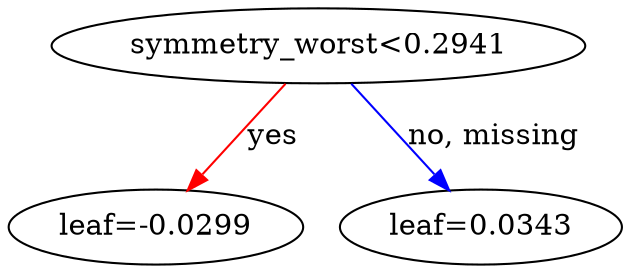 digraph {
    graph [ rankdir=TB ]
    graph [ rankdir="UD" ]

    0 [ label="symmetry_worst<0.2941" ]
    0 -> 1 [label="yes" color="#FF0000"]
    0 -> 2 [label="no, missing" color="#0000FF"]

    1 [ label="leaf=-0.0299" ]

    2 [ label="leaf=0.0343" ]
}
